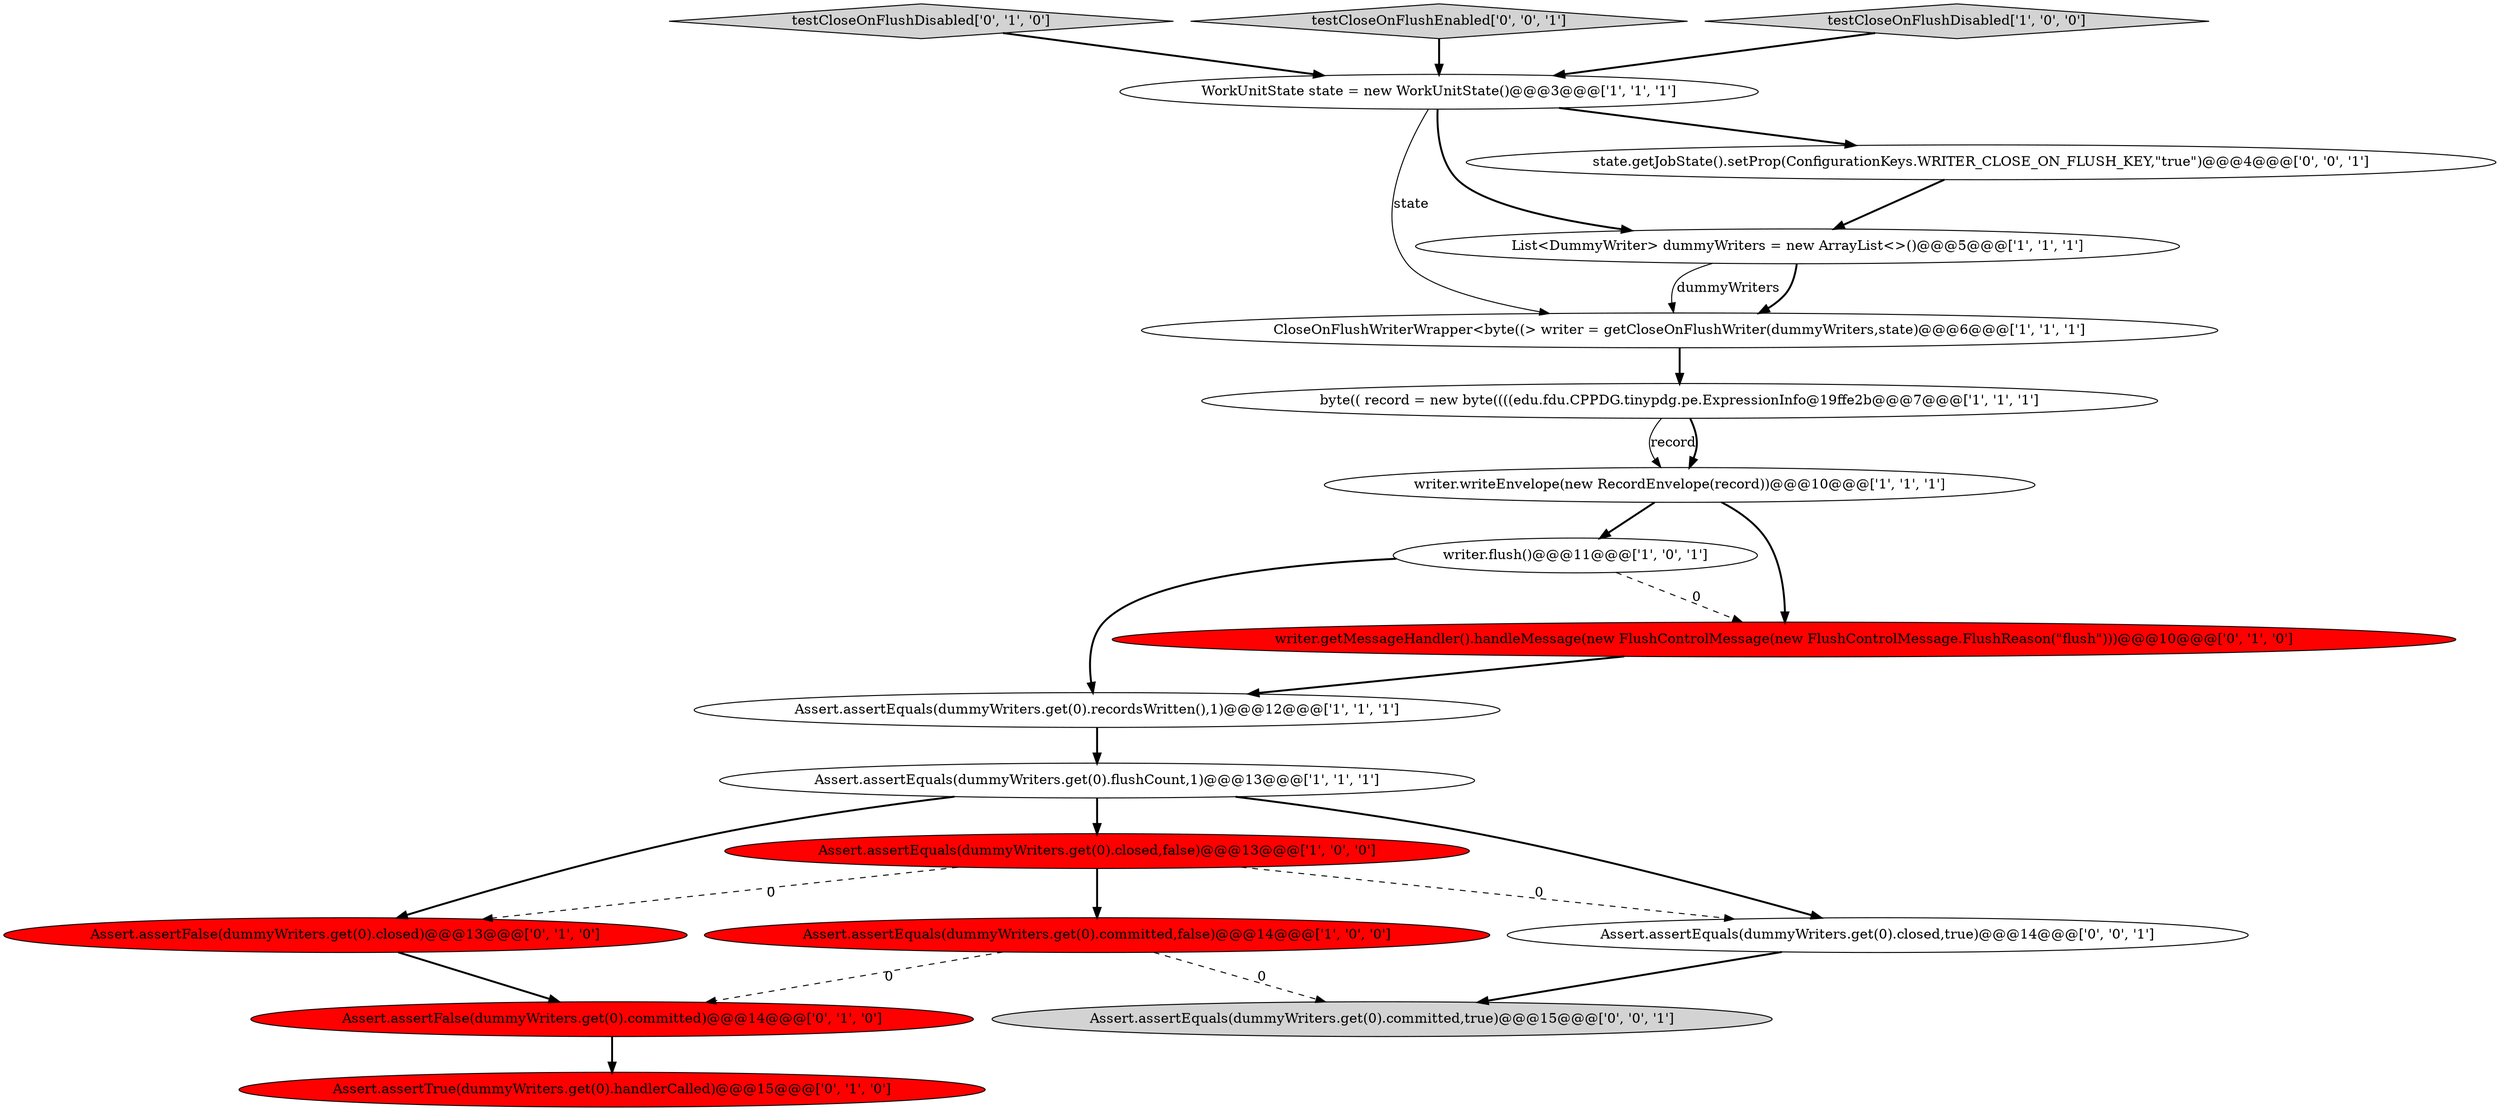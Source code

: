 digraph {
12 [style = filled, label = "Assert.assertTrue(dummyWriters.get(0).handlerCalled)@@@15@@@['0', '1', '0']", fillcolor = red, shape = ellipse image = "AAA1AAABBB2BBB"];
0 [style = filled, label = "writer.flush()@@@11@@@['1', '0', '1']", fillcolor = white, shape = ellipse image = "AAA0AAABBB1BBB"];
3 [style = filled, label = "Assert.assertEquals(dummyWriters.get(0).committed,false)@@@14@@@['1', '0', '0']", fillcolor = red, shape = ellipse image = "AAA1AAABBB1BBB"];
13 [style = filled, label = "Assert.assertFalse(dummyWriters.get(0).closed)@@@13@@@['0', '1', '0']", fillcolor = red, shape = ellipse image = "AAA1AAABBB2BBB"];
14 [style = filled, label = "writer.getMessageHandler().handleMessage(new FlushControlMessage(new FlushControlMessage.FlushReason(\"flush\")))@@@10@@@['0', '1', '0']", fillcolor = red, shape = ellipse image = "AAA1AAABBB2BBB"];
1 [style = filled, label = "WorkUnitState state = new WorkUnitState()@@@3@@@['1', '1', '1']", fillcolor = white, shape = ellipse image = "AAA0AAABBB1BBB"];
4 [style = filled, label = "Assert.assertEquals(dummyWriters.get(0).recordsWritten(),1)@@@12@@@['1', '1', '1']", fillcolor = white, shape = ellipse image = "AAA0AAABBB1BBB"];
9 [style = filled, label = "Assert.assertEquals(dummyWriters.get(0).flushCount,1)@@@13@@@['1', '1', '1']", fillcolor = white, shape = ellipse image = "AAA0AAABBB1BBB"];
15 [style = filled, label = "testCloseOnFlushDisabled['0', '1', '0']", fillcolor = lightgray, shape = diamond image = "AAA0AAABBB2BBB"];
6 [style = filled, label = "CloseOnFlushWriterWrapper<byte((> writer = getCloseOnFlushWriter(dummyWriters,state)@@@6@@@['1', '1', '1']", fillcolor = white, shape = ellipse image = "AAA0AAABBB1BBB"];
19 [style = filled, label = "testCloseOnFlushEnabled['0', '0', '1']", fillcolor = lightgray, shape = diamond image = "AAA0AAABBB3BBB"];
11 [style = filled, label = "Assert.assertFalse(dummyWriters.get(0).committed)@@@14@@@['0', '1', '0']", fillcolor = red, shape = ellipse image = "AAA1AAABBB2BBB"];
17 [style = filled, label = "Assert.assertEquals(dummyWriters.get(0).committed,true)@@@15@@@['0', '0', '1']", fillcolor = lightgray, shape = ellipse image = "AAA0AAABBB3BBB"];
18 [style = filled, label = "state.getJobState().setProp(ConfigurationKeys.WRITER_CLOSE_ON_FLUSH_KEY,\"true\")@@@4@@@['0', '0', '1']", fillcolor = white, shape = ellipse image = "AAA0AAABBB3BBB"];
10 [style = filled, label = "testCloseOnFlushDisabled['1', '0', '0']", fillcolor = lightgray, shape = diamond image = "AAA0AAABBB1BBB"];
16 [style = filled, label = "Assert.assertEquals(dummyWriters.get(0).closed,true)@@@14@@@['0', '0', '1']", fillcolor = white, shape = ellipse image = "AAA0AAABBB3BBB"];
2 [style = filled, label = "byte(( record = new byte((((edu.fdu.CPPDG.tinypdg.pe.ExpressionInfo@19ffe2b@@@7@@@['1', '1', '1']", fillcolor = white, shape = ellipse image = "AAA0AAABBB1BBB"];
5 [style = filled, label = "Assert.assertEquals(dummyWriters.get(0).closed,false)@@@13@@@['1', '0', '0']", fillcolor = red, shape = ellipse image = "AAA1AAABBB1BBB"];
7 [style = filled, label = "writer.writeEnvelope(new RecordEnvelope(record))@@@10@@@['1', '1', '1']", fillcolor = white, shape = ellipse image = "AAA0AAABBB1BBB"];
8 [style = filled, label = "List<DummyWriter> dummyWriters = new ArrayList<>()@@@5@@@['1', '1', '1']", fillcolor = white, shape = ellipse image = "AAA0AAABBB1BBB"];
5->13 [style = dashed, label="0"];
5->3 [style = bold, label=""];
4->9 [style = bold, label=""];
3->17 [style = dashed, label="0"];
1->8 [style = bold, label=""];
1->18 [style = bold, label=""];
8->6 [style = bold, label=""];
7->0 [style = bold, label=""];
11->12 [style = bold, label=""];
16->17 [style = bold, label=""];
1->6 [style = solid, label="state"];
13->11 [style = bold, label=""];
9->16 [style = bold, label=""];
7->14 [style = bold, label=""];
6->2 [style = bold, label=""];
5->16 [style = dashed, label="0"];
0->14 [style = dashed, label="0"];
19->1 [style = bold, label=""];
2->7 [style = solid, label="record"];
14->4 [style = bold, label=""];
0->4 [style = bold, label=""];
9->5 [style = bold, label=""];
8->6 [style = solid, label="dummyWriters"];
18->8 [style = bold, label=""];
2->7 [style = bold, label=""];
10->1 [style = bold, label=""];
3->11 [style = dashed, label="0"];
9->13 [style = bold, label=""];
15->1 [style = bold, label=""];
}
